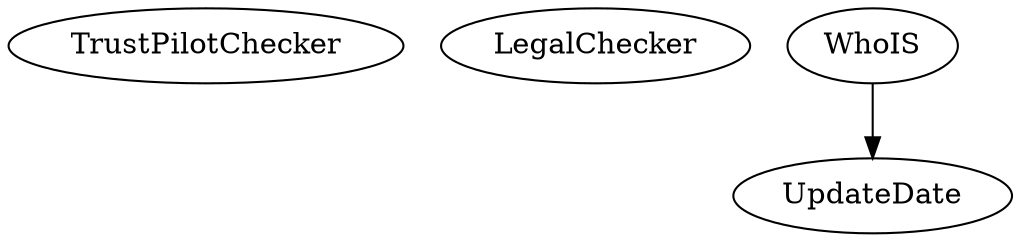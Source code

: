 strict digraph {
TrustPilotChecker;
LegalChecker;
WhoIS;
UpdateDate;
WhoIS -> UpdateDate [weight=0];
}
